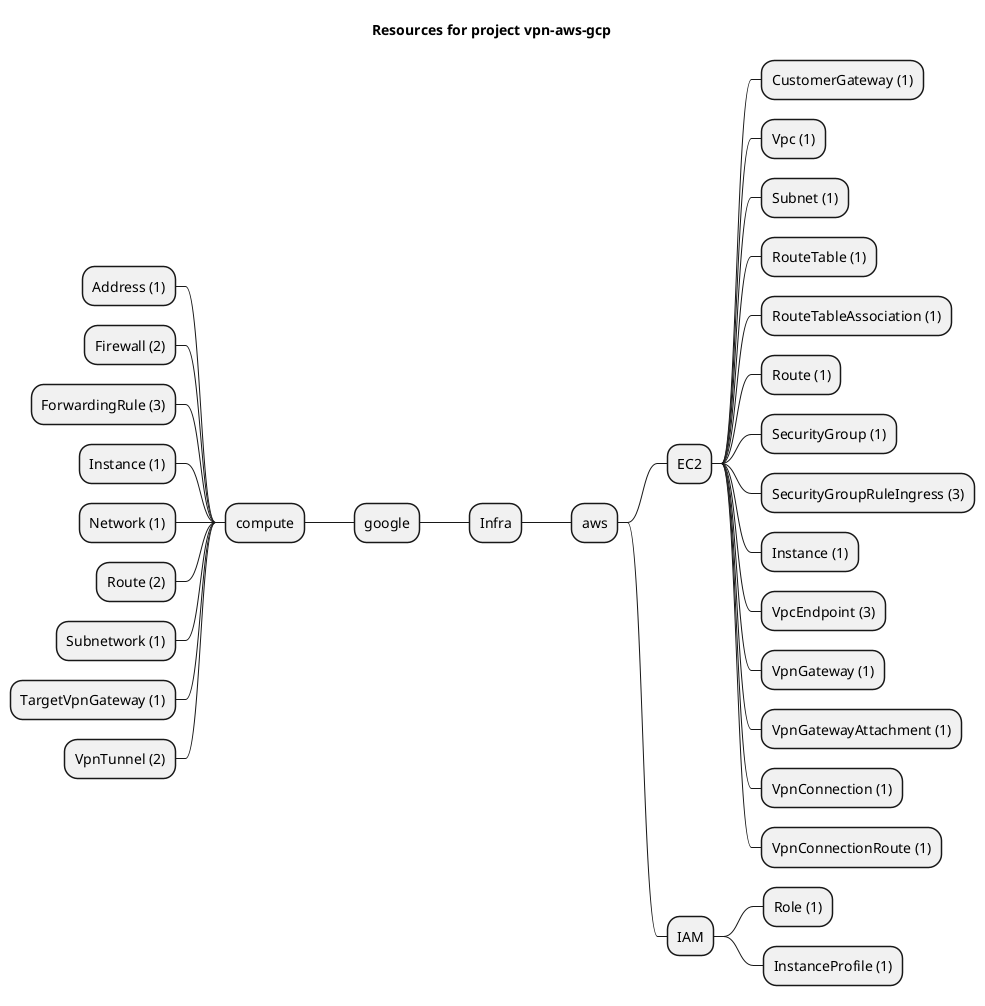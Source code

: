 @startmindmap
title Resources for project vpn-aws-gcp
skinparam monochrome true
+ Infra
++ aws
+++ EC2
++++ CustomerGateway (1)
++++ Vpc (1)
++++ Subnet (1)
++++ RouteTable (1)
++++ RouteTableAssociation (1)
++++ Route (1)
++++ SecurityGroup (1)
++++ SecurityGroupRuleIngress (3)
++++ Instance (1)
++++ VpcEndpoint (3)
++++ VpnGateway (1)
++++ VpnGatewayAttachment (1)
++++ VpnConnection (1)
++++ VpnConnectionRoute (1)
+++ IAM
++++ Role (1)
++++ InstanceProfile (1)
-- google
--- compute
---- Address (1)
---- Firewall (2)
---- ForwardingRule (3)
---- Instance (1)
---- Network (1)
---- Route (2)
---- Subnetwork (1)
---- TargetVpnGateway (1)
---- VpnTunnel (2)
@endmindmap